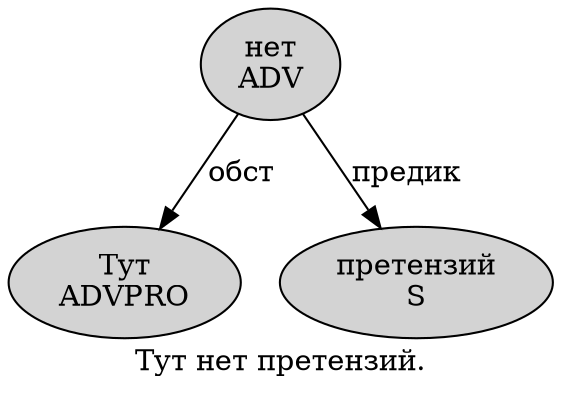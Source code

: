 digraph SENTENCE_4676 {
	graph [label="Тут нет претензий."]
	node [style=filled]
		0 [label="Тут
ADVPRO" color="" fillcolor=lightgray penwidth=1 shape=ellipse]
		1 [label="нет
ADV" color="" fillcolor=lightgray penwidth=1 shape=ellipse]
		2 [label="претензий
S" color="" fillcolor=lightgray penwidth=1 shape=ellipse]
			1 -> 0 [label="обст"]
			1 -> 2 [label="предик"]
}